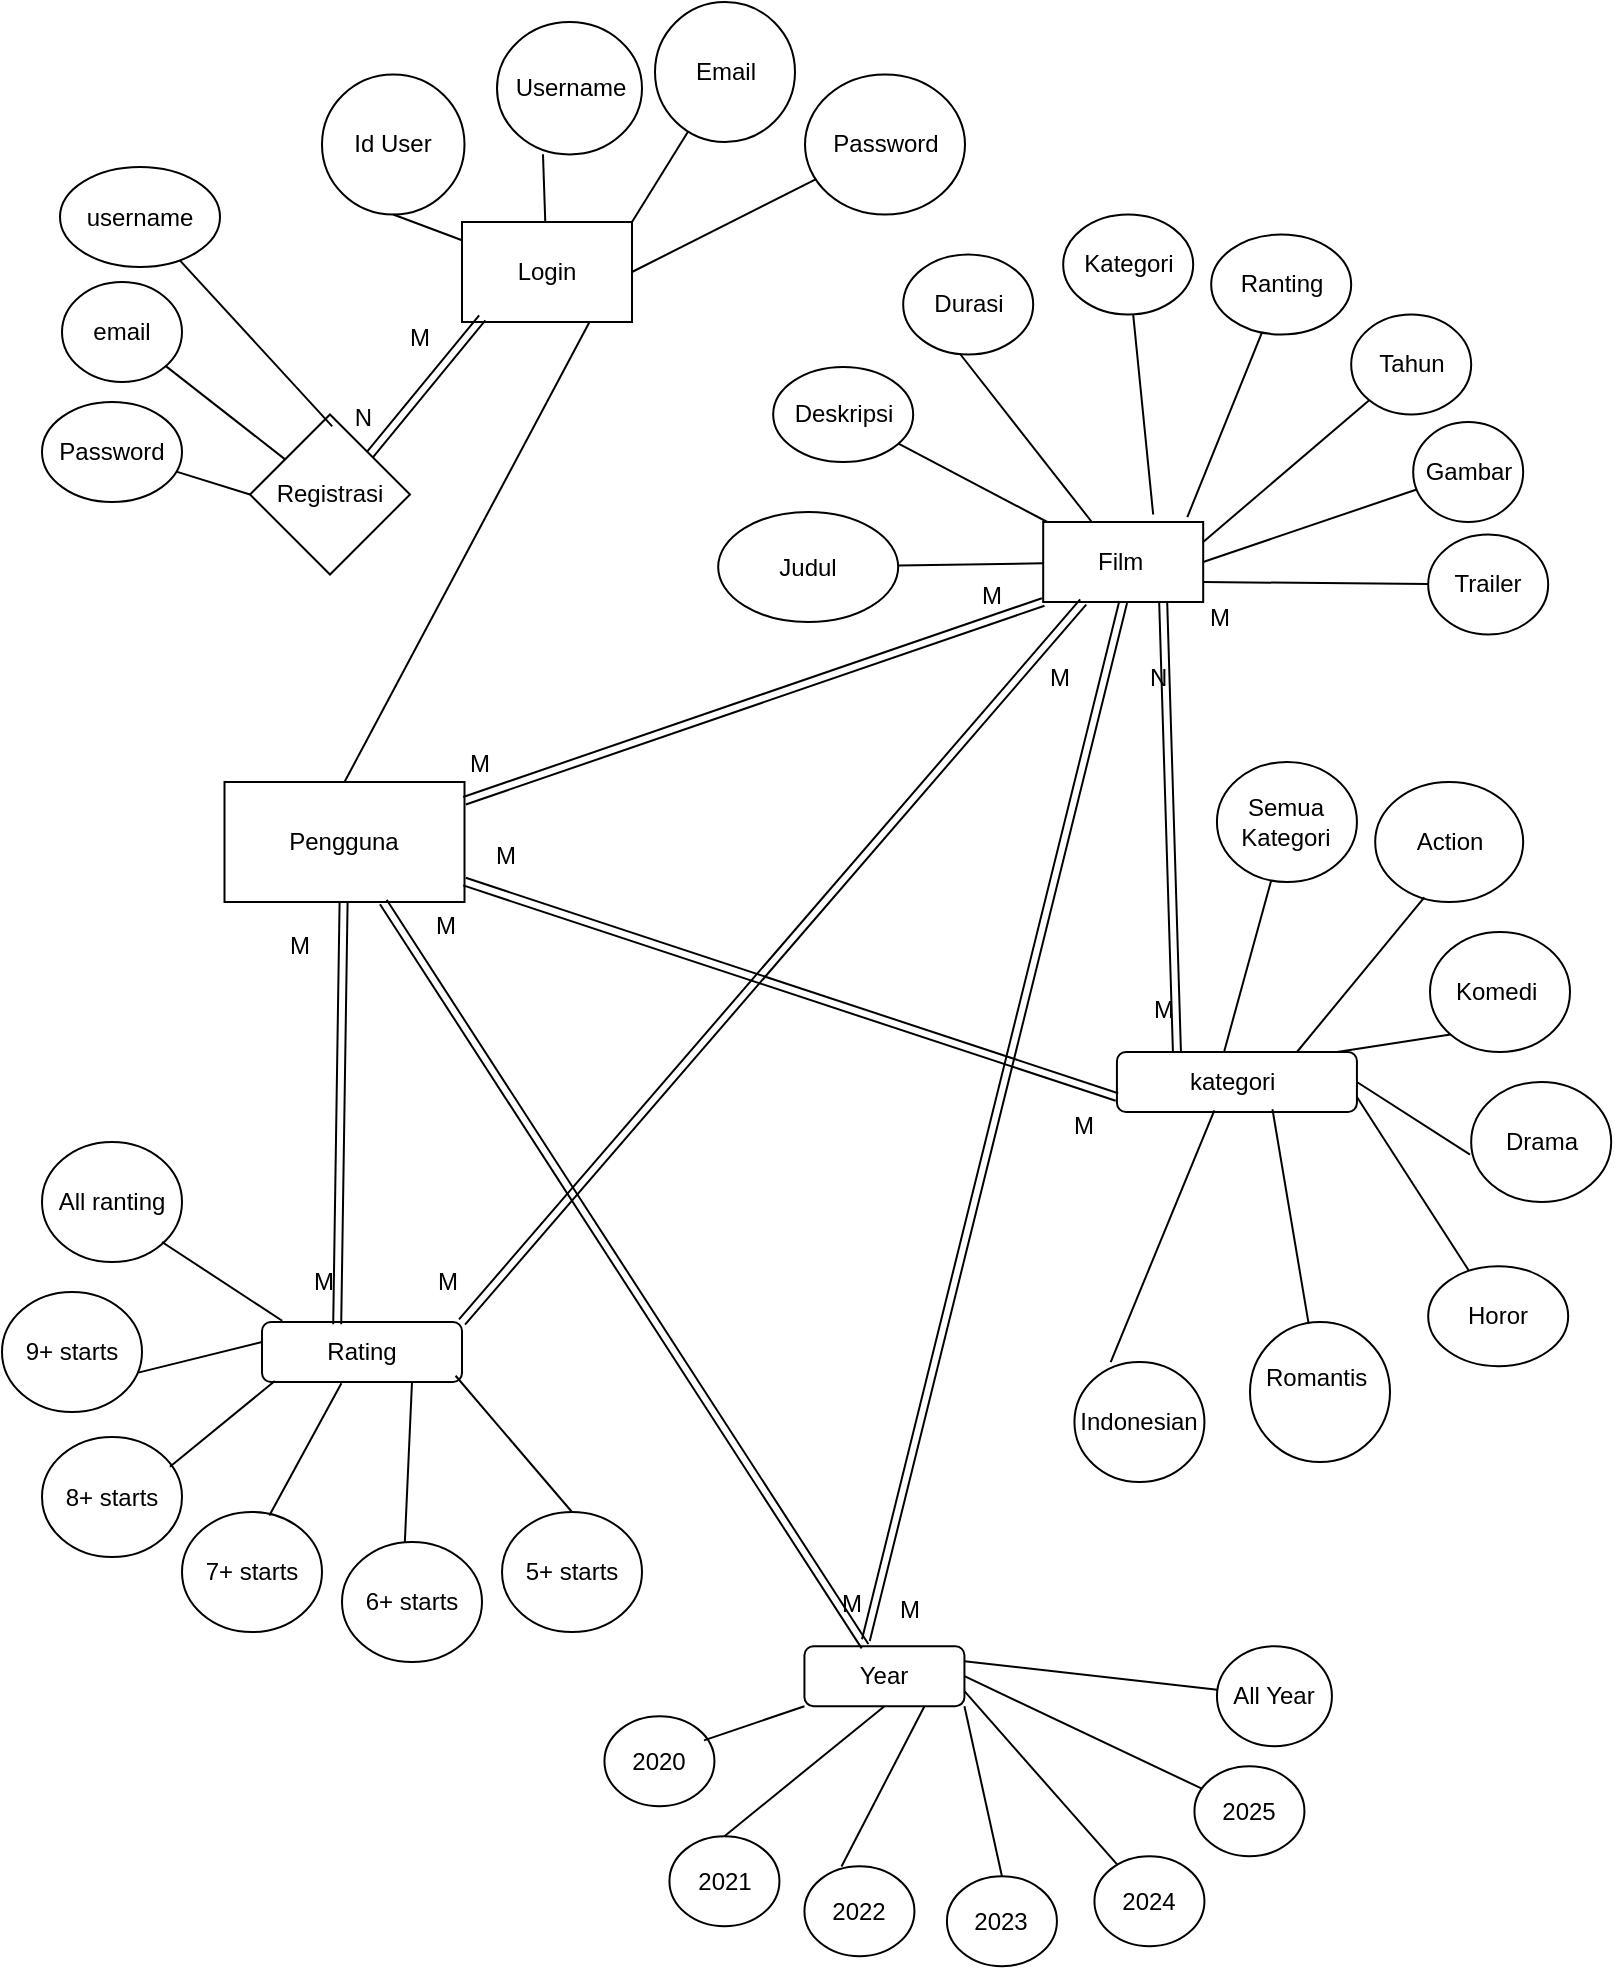 <mxfile version="26.2.12" pages="2">
  <diagram name="Halaman-1" id="kjxSqSd3gi0dSg2jz_gd">
    <mxGraphModel grid="1" page="1" gridSize="10" guides="1" tooltips="1" connect="1" arrows="1" fold="1" pageScale="1" pageWidth="827" pageHeight="1169" math="0" shadow="0">
      <root>
        <mxCell id="0" />
        <mxCell id="1" parent="0" />
        <mxCell id="pTNpzKJ127cuELYQyHox-4" value="username" style="ellipse;whiteSpace=wrap;html=1;" vertex="1" parent="1">
          <mxGeometry x="35" y="112.5" width="80" height="50" as="geometry" />
        </mxCell>
        <mxCell id="pTNpzKJ127cuELYQyHox-5" value="kategori&amp;nbsp;" style="rounded=1;whiteSpace=wrap;html=1;" vertex="1" parent="1">
          <mxGeometry x="563.47" y="555" width="120" height="30" as="geometry" />
        </mxCell>
        <mxCell id="pTNpzKJ127cuELYQyHox-6" value="Komedi&amp;nbsp;" style="ellipse;whiteSpace=wrap;html=1;" vertex="1" parent="1">
          <mxGeometry x="720" y="495" width="70" height="60" as="geometry" />
        </mxCell>
        <mxCell id="pTNpzKJ127cuELYQyHox-8" value="Action" style="ellipse;whiteSpace=wrap;html=1;" vertex="1" parent="1">
          <mxGeometry x="692.59" y="420" width="74" height="60" as="geometry" />
        </mxCell>
        <mxCell id="pTNpzKJ127cuELYQyHox-9" value="Drama" style="ellipse;whiteSpace=wrap;html=1;" vertex="1" parent="1">
          <mxGeometry x="740.59" y="570" width="70" height="60" as="geometry" />
        </mxCell>
        <mxCell id="pTNpzKJ127cuELYQyHox-10" value="Semua Kategori" style="ellipse;whiteSpace=wrap;html=1;" vertex="1" parent="1">
          <mxGeometry x="613.47" y="410" width="70" height="60" as="geometry" />
        </mxCell>
        <mxCell id="pTNpzKJ127cuELYQyHox-11" value="Horor" style="ellipse;whiteSpace=wrap;html=1;" vertex="1" parent="1">
          <mxGeometry x="719.09" y="662.1" width="70" height="50" as="geometry" />
        </mxCell>
        <mxCell id="pTNpzKJ127cuELYQyHox-12" value="Romantis&amp;nbsp;&lt;div&gt;&lt;br&gt;&lt;/div&gt;" style="ellipse;whiteSpace=wrap;html=1;" vertex="1" parent="1">
          <mxGeometry x="630" y="690" width="70" height="70" as="geometry" />
        </mxCell>
        <mxCell id="pTNpzKJ127cuELYQyHox-13" value="Indonesian" style="ellipse;whiteSpace=wrap;html=1;" vertex="1" parent="1">
          <mxGeometry x="542.22" y="710" width="65" height="60" as="geometry" />
        </mxCell>
        <mxCell id="pTNpzKJ127cuELYQyHox-20" value="" style="endArrow=none;html=1;rounded=0;exitX=0.446;exitY=0.003;exitDx=0;exitDy=0;exitPerimeter=0;" edge="1" parent="1" source="pTNpzKJ127cuELYQyHox-5" target="pTNpzKJ127cuELYQyHox-10">
          <mxGeometry width="50" height="50" relative="1" as="geometry">
            <mxPoint x="528.47" y="530" as="sourcePoint" />
            <mxPoint x="578.47" y="460" as="targetPoint" />
          </mxGeometry>
        </mxCell>
        <mxCell id="pTNpzKJ127cuELYQyHox-21" value="" style="endArrow=none;html=1;rounded=0;exitX=0.75;exitY=0;exitDx=0;exitDy=0;entryX=0.332;entryY=0.961;entryDx=0;entryDy=0;entryPerimeter=0;" edge="1" parent="1" source="pTNpzKJ127cuELYQyHox-5" target="pTNpzKJ127cuELYQyHox-8">
          <mxGeometry width="50" height="50" relative="1" as="geometry">
            <mxPoint x="598.47" y="525" as="sourcePoint" />
            <mxPoint x="648.47" y="480" as="targetPoint" />
          </mxGeometry>
        </mxCell>
        <mxCell id="pTNpzKJ127cuELYQyHox-22" value="" style="endArrow=none;html=1;rounded=0;entryX=0;entryY=1;entryDx=0;entryDy=0;exitX=0.917;exitY=0;exitDx=0;exitDy=0;exitPerimeter=0;" edge="1" parent="1" source="pTNpzKJ127cuELYQyHox-5" target="pTNpzKJ127cuELYQyHox-6">
          <mxGeometry width="50" height="50" relative="1" as="geometry">
            <mxPoint x="638.47" y="580" as="sourcePoint" />
            <mxPoint x="678.47" y="530" as="targetPoint" />
          </mxGeometry>
        </mxCell>
        <mxCell id="pTNpzKJ127cuELYQyHox-23" value="" style="endArrow=none;html=1;rounded=0;entryX=-0.008;entryY=0.605;entryDx=0;entryDy=0;entryPerimeter=0;exitX=1;exitY=0.5;exitDx=0;exitDy=0;" edge="1" parent="1" source="pTNpzKJ127cuELYQyHox-5" target="pTNpzKJ127cuELYQyHox-9">
          <mxGeometry width="50" height="50" relative="1" as="geometry">
            <mxPoint x="638.47" y="610" as="sourcePoint" />
            <mxPoint x="688.47" y="560" as="targetPoint" />
          </mxGeometry>
        </mxCell>
        <mxCell id="pTNpzKJ127cuELYQyHox-24" value="" style="endArrow=none;html=1;rounded=0;entryX=1;entryY=0.75;entryDx=0;entryDy=0;" edge="1" parent="1" source="pTNpzKJ127cuELYQyHox-11" target="pTNpzKJ127cuELYQyHox-5">
          <mxGeometry width="50" height="50" relative="1" as="geometry">
            <mxPoint x="735.62" y="684.8" as="sourcePoint" />
            <mxPoint x="700.0" y="575.2" as="targetPoint" />
          </mxGeometry>
        </mxCell>
        <mxCell id="pTNpzKJ127cuELYQyHox-25" value="" style="endArrow=none;html=1;rounded=0;entryX=0.648;entryY=0.954;entryDx=0;entryDy=0;entryPerimeter=0;" edge="1" parent="1" source="pTNpzKJ127cuELYQyHox-12" target="pTNpzKJ127cuELYQyHox-5">
          <mxGeometry width="50" height="50" relative="1" as="geometry">
            <mxPoint x="563.47" y="660" as="sourcePoint" />
            <mxPoint x="638.47" y="610" as="targetPoint" />
          </mxGeometry>
        </mxCell>
        <mxCell id="pTNpzKJ127cuELYQyHox-26" value="" style="endArrow=none;html=1;rounded=0;exitX=0.279;exitY=0.001;exitDx=0;exitDy=0;exitPerimeter=0;entryX=0.406;entryY=0.971;entryDx=0;entryDy=0;entryPerimeter=0;" edge="1" parent="1" source="pTNpzKJ127cuELYQyHox-13" target="pTNpzKJ127cuELYQyHox-5">
          <mxGeometry width="50" height="50" relative="1" as="geometry">
            <mxPoint x="553.47" y="660" as="sourcePoint" />
            <mxPoint x="628.47" y="600" as="targetPoint" />
          </mxGeometry>
        </mxCell>
        <mxCell id="pTNpzKJ127cuELYQyHox-27" value="Year" style="rounded=1;whiteSpace=wrap;html=1;" vertex="1" parent="1">
          <mxGeometry x="407.22" y="852.1" width="80" height="30" as="geometry" />
        </mxCell>
        <mxCell id="pTNpzKJ127cuELYQyHox-28" value="2025" style="ellipse;whiteSpace=wrap;html=1;" vertex="1" parent="1">
          <mxGeometry x="602.22" y="912.1" width="55" height="45" as="geometry" />
        </mxCell>
        <mxCell id="pTNpzKJ127cuELYQyHox-29" value="2024" style="ellipse;whiteSpace=wrap;html=1;" vertex="1" parent="1">
          <mxGeometry x="552.22" y="957.1" width="55" height="45" as="geometry" />
        </mxCell>
        <mxCell id="pTNpzKJ127cuELYQyHox-30" value="2023" style="ellipse;whiteSpace=wrap;html=1;" vertex="1" parent="1">
          <mxGeometry x="478.47" y="967.1" width="55" height="45" as="geometry" />
        </mxCell>
        <mxCell id="pTNpzKJ127cuELYQyHox-31" value="2022" style="ellipse;whiteSpace=wrap;html=1;" vertex="1" parent="1">
          <mxGeometry x="407.22" y="962.1" width="55" height="45" as="geometry" />
        </mxCell>
        <mxCell id="pTNpzKJ127cuELYQyHox-32" value="2021" style="ellipse;whiteSpace=wrap;html=1;" vertex="1" parent="1">
          <mxGeometry x="339.72" y="947.1" width="55" height="45" as="geometry" />
        </mxCell>
        <mxCell id="pTNpzKJ127cuELYQyHox-33" value="2020" style="ellipse;whiteSpace=wrap;html=1;" vertex="1" parent="1">
          <mxGeometry x="307.22" y="887.1" width="55" height="45" as="geometry" />
        </mxCell>
        <mxCell id="pTNpzKJ127cuELYQyHox-34" value="" style="endArrow=none;html=1;rounded=0;exitX=1;exitY=0.5;exitDx=0;exitDy=0;" edge="1" parent="1" source="pTNpzKJ127cuELYQyHox-27" target="pTNpzKJ127cuELYQyHox-28">
          <mxGeometry width="50" height="50" relative="1" as="geometry">
            <mxPoint x="497.22" y="877.1" as="sourcePoint" />
            <mxPoint x="474.72" y="807.1" as="targetPoint" />
          </mxGeometry>
        </mxCell>
        <mxCell id="pTNpzKJ127cuELYQyHox-35" value="" style="endArrow=none;html=1;rounded=0;exitX=1;exitY=0.75;exitDx=0;exitDy=0;" edge="1" parent="1" source="pTNpzKJ127cuELYQyHox-27" target="pTNpzKJ127cuELYQyHox-29">
          <mxGeometry width="50" height="50" relative="1" as="geometry">
            <mxPoint x="484.57" y="868.54" as="sourcePoint" />
            <mxPoint x="569.718" y="977.104" as="targetPoint" />
          </mxGeometry>
        </mxCell>
        <mxCell id="pTNpzKJ127cuELYQyHox-36" value="" style="endArrow=none;html=1;rounded=0;exitX=0.5;exitY=0;exitDx=0;exitDy=0;entryX=1;entryY=1;entryDx=0;entryDy=0;" edge="1" parent="1" source="pTNpzKJ127cuELYQyHox-30" target="pTNpzKJ127cuELYQyHox-27">
          <mxGeometry width="50" height="50" relative="1" as="geometry">
            <mxPoint x="497.22" y="982.1" as="sourcePoint" />
            <mxPoint x="478.47" y="882.1" as="targetPoint" />
          </mxGeometry>
        </mxCell>
        <mxCell id="pTNpzKJ127cuELYQyHox-39" value="" style="endArrow=none;html=1;rounded=0;entryX=0.75;entryY=1;entryDx=0;entryDy=0;exitX=0.337;exitY=0.004;exitDx=0;exitDy=0;exitPerimeter=0;" edge="1" parent="1" source="pTNpzKJ127cuELYQyHox-31" target="pTNpzKJ127cuELYQyHox-27">
          <mxGeometry width="50" height="50" relative="1" as="geometry">
            <mxPoint x="429.72" y="947.1" as="sourcePoint" />
            <mxPoint x="479.72" y="897.1" as="targetPoint" />
          </mxGeometry>
        </mxCell>
        <mxCell id="pTNpzKJ127cuELYQyHox-40" value="" style="endArrow=none;html=1;rounded=0;entryX=0.5;entryY=1;entryDx=0;entryDy=0;exitX=0.5;exitY=0;exitDx=0;exitDy=0;" edge="1" parent="1" source="pTNpzKJ127cuELYQyHox-32" target="pTNpzKJ127cuELYQyHox-27">
          <mxGeometry width="50" height="50" relative="1" as="geometry">
            <mxPoint x="389.72" y="947.1" as="sourcePoint" />
            <mxPoint x="439.72" y="897.1" as="targetPoint" />
          </mxGeometry>
        </mxCell>
        <mxCell id="pTNpzKJ127cuELYQyHox-41" value="" style="endArrow=none;html=1;rounded=0;exitX=0.905;exitY=0.269;exitDx=0;exitDy=0;exitPerimeter=0;entryX=0;entryY=1;entryDx=0;entryDy=0;" edge="1" parent="1" source="pTNpzKJ127cuELYQyHox-33" target="pTNpzKJ127cuELYQyHox-27">
          <mxGeometry width="50" height="50" relative="1" as="geometry">
            <mxPoint x="364.72" y="947.1" as="sourcePoint" />
            <mxPoint x="414.72" y="897.1" as="targetPoint" />
          </mxGeometry>
        </mxCell>
        <mxCell id="pTNpzKJ127cuELYQyHox-42" value="All Year" style="ellipse;whiteSpace=wrap;html=1;" vertex="1" parent="1">
          <mxGeometry x="613.47" y="852.1" width="57.5" height="50" as="geometry" />
        </mxCell>
        <mxCell id="pTNpzKJ127cuELYQyHox-43" value="" style="endArrow=none;html=1;rounded=0;exitX=1;exitY=0.25;exitDx=0;exitDy=0;" edge="1" parent="1" source="pTNpzKJ127cuELYQyHox-27" target="pTNpzKJ127cuELYQyHox-42">
          <mxGeometry width="50" height="50" relative="1" as="geometry">
            <mxPoint x="517.22" y="867.1" as="sourcePoint" />
            <mxPoint x="662.225" y="891.97" as="targetPoint" />
          </mxGeometry>
        </mxCell>
        <mxCell id="pTNpzKJ127cuELYQyHox-44" value="Rating" style="rounded=1;whiteSpace=wrap;html=1;" vertex="1" parent="1">
          <mxGeometry x="136" y="690" width="100" height="30" as="geometry" />
        </mxCell>
        <mxCell id="pTNpzKJ127cuELYQyHox-46" value="All ranting" style="ellipse;whiteSpace=wrap;html=1;" vertex="1" parent="1">
          <mxGeometry x="26" y="600" width="70" height="60" as="geometry" />
        </mxCell>
        <mxCell id="pTNpzKJ127cuELYQyHox-47" value="9+ starts" style="ellipse;whiteSpace=wrap;html=1;" vertex="1" parent="1">
          <mxGeometry x="6" y="675" width="70" height="60" as="geometry" />
        </mxCell>
        <mxCell id="pTNpzKJ127cuELYQyHox-48" value="8+ starts" style="ellipse;whiteSpace=wrap;html=1;" vertex="1" parent="1">
          <mxGeometry x="26" y="747.5" width="70" height="60" as="geometry" />
        </mxCell>
        <mxCell id="pTNpzKJ127cuELYQyHox-49" value="7+ starts" style="ellipse;whiteSpace=wrap;html=1;" vertex="1" parent="1">
          <mxGeometry x="96" y="785" width="70" height="60" as="geometry" />
        </mxCell>
        <mxCell id="pTNpzKJ127cuELYQyHox-50" value="6+ starts" style="ellipse;whiteSpace=wrap;html=1;" vertex="1" parent="1">
          <mxGeometry x="176" y="800" width="70" height="60" as="geometry" />
        </mxCell>
        <mxCell id="pTNpzKJ127cuELYQyHox-51" value="5+ starts" style="ellipse;whiteSpace=wrap;html=1;" vertex="1" parent="1">
          <mxGeometry x="256" y="785" width="70" height="60" as="geometry" />
        </mxCell>
        <mxCell id="pTNpzKJ127cuELYQyHox-53" value="" style="endArrow=none;html=1;rounded=0;exitX=0.101;exitY=-0.021;exitDx=0;exitDy=0;exitPerimeter=0;" edge="1" parent="1" source="pTNpzKJ127cuELYQyHox-44">
          <mxGeometry width="50" height="50" relative="1" as="geometry">
            <mxPoint x="136.0" y="690.0" as="sourcePoint" />
            <mxPoint x="86" y="650" as="targetPoint" />
          </mxGeometry>
        </mxCell>
        <mxCell id="pTNpzKJ127cuELYQyHox-54" value="" style="endArrow=none;html=1;rounded=0;exitX=0.973;exitY=0.672;exitDx=0;exitDy=0;exitPerimeter=0;entryX=0;entryY=0.333;entryDx=0;entryDy=0;entryPerimeter=0;" edge="1" parent="1" source="pTNpzKJ127cuELYQyHox-47" target="pTNpzKJ127cuELYQyHox-44">
          <mxGeometry width="50" height="50" relative="1" as="geometry">
            <mxPoint x="86" y="747.5" as="sourcePoint" />
            <mxPoint x="136" y="698" as="targetPoint" />
          </mxGeometry>
        </mxCell>
        <mxCell id="pTNpzKJ127cuELYQyHox-55" value="" style="endArrow=none;html=1;rounded=0;exitX=0.914;exitY=0.248;exitDx=0;exitDy=0;exitPerimeter=0;entryX=0.064;entryY=0.984;entryDx=0;entryDy=0;entryPerimeter=0;" edge="1" parent="1" source="pTNpzKJ127cuELYQyHox-48" target="pTNpzKJ127cuELYQyHox-44">
          <mxGeometry width="50" height="50" relative="1" as="geometry">
            <mxPoint x="86" y="770" as="sourcePoint" />
            <mxPoint x="136" y="720" as="targetPoint" />
          </mxGeometry>
        </mxCell>
        <mxCell id="pTNpzKJ127cuELYQyHox-56" value="" style="endArrow=none;html=1;rounded=0;exitX=0.624;exitY=0.029;exitDx=0;exitDy=0;exitPerimeter=0;entryX=0.397;entryY=1.02;entryDx=0;entryDy=0;entryPerimeter=0;" edge="1" parent="1" source="pTNpzKJ127cuELYQyHox-49" target="pTNpzKJ127cuELYQyHox-44">
          <mxGeometry width="50" height="50" relative="1" as="geometry">
            <mxPoint x="136" y="785" as="sourcePoint" />
            <mxPoint x="186" y="735" as="targetPoint" />
          </mxGeometry>
        </mxCell>
        <mxCell id="pTNpzKJ127cuELYQyHox-57" value="" style="endArrow=none;html=1;rounded=0;exitX=0.449;exitY=-0.001;exitDx=0;exitDy=0;exitPerimeter=0;entryX=0.75;entryY=1;entryDx=0;entryDy=0;" edge="1" parent="1" source="pTNpzKJ127cuELYQyHox-50" target="pTNpzKJ127cuELYQyHox-44">
          <mxGeometry width="50" height="50" relative="1" as="geometry">
            <mxPoint x="206" y="800" as="sourcePoint" />
            <mxPoint x="256" y="750" as="targetPoint" />
          </mxGeometry>
        </mxCell>
        <mxCell id="pTNpzKJ127cuELYQyHox-58" value="" style="endArrow=none;html=1;rounded=0;exitX=0.5;exitY=0;exitDx=0;exitDy=0;entryX=0.968;entryY=0.896;entryDx=0;entryDy=0;entryPerimeter=0;" edge="1" parent="1" source="pTNpzKJ127cuELYQyHox-51" target="pTNpzKJ127cuELYQyHox-44">
          <mxGeometry width="50" height="50" relative="1" as="geometry">
            <mxPoint x="286" y="785" as="sourcePoint" />
            <mxPoint x="336" y="735" as="targetPoint" />
          </mxGeometry>
        </mxCell>
        <mxCell id="pTNpzKJ127cuELYQyHox-59" value="email" style="ellipse;whiteSpace=wrap;html=1;" vertex="1" parent="1">
          <mxGeometry x="36" y="170" width="60" height="50" as="geometry" />
        </mxCell>
        <mxCell id="pTNpzKJ127cuELYQyHox-60" value="Password" style="ellipse;whiteSpace=wrap;html=1;" vertex="1" parent="1">
          <mxGeometry x="26" y="230" width="70" height="50" as="geometry" />
        </mxCell>
        <mxCell id="pTNpzKJ127cuELYQyHox-62" value="" style="endArrow=none;html=1;rounded=0;" edge="1" parent="1" source="pTNpzKJ127cuELYQyHox-70" target="pTNpzKJ127cuELYQyHox-59">
          <mxGeometry width="50" height="50" relative="1" as="geometry">
            <mxPoint x="187.46" y="281.25" as="sourcePoint" />
            <mxPoint x="187.5" y="261.25" as="targetPoint" />
            <Array as="points" />
          </mxGeometry>
        </mxCell>
        <mxCell id="pTNpzKJ127cuELYQyHox-63" value="" style="endArrow=none;html=1;rounded=0;exitX=0;exitY=0.5;exitDx=0;exitDy=0;" edge="1" parent="1" source="pTNpzKJ127cuELYQyHox-70" target="pTNpzKJ127cuELYQyHox-60">
          <mxGeometry width="50" height="50" relative="1" as="geometry">
            <mxPoint x="136.1" y="282.53" as="sourcePoint" />
            <mxPoint x="257.5" y="271.25" as="targetPoint" />
          </mxGeometry>
        </mxCell>
        <mxCell id="pTNpzKJ127cuELYQyHox-70" value="Registrasi" style="rhombus;whiteSpace=wrap;html=1;" vertex="1" parent="1">
          <mxGeometry x="130" y="236.25" width="80" height="80" as="geometry" />
        </mxCell>
        <mxCell id="pTNpzKJ127cuELYQyHox-71" value="Film&amp;nbsp;" style="rounded=0;whiteSpace=wrap;html=1;" vertex="1" parent="1">
          <mxGeometry x="526.59" y="290" width="80" height="40" as="geometry" />
        </mxCell>
        <mxCell id="pTNpzKJ127cuELYQyHox-72" value="Judul" style="ellipse;whiteSpace=wrap;html=1;" vertex="1" parent="1">
          <mxGeometry x="364.09" y="285" width="90" height="55" as="geometry" />
        </mxCell>
        <mxCell id="pTNpzKJ127cuELYQyHox-73" value="Deskripsi" style="ellipse;whiteSpace=wrap;html=1;" vertex="1" parent="1">
          <mxGeometry x="391.59" y="212.5" width="70" height="47.5" as="geometry" />
        </mxCell>
        <mxCell id="pTNpzKJ127cuELYQyHox-75" value="Durasi" style="ellipse;whiteSpace=wrap;html=1;" vertex="1" parent="1">
          <mxGeometry x="456.59" y="156.25" width="65" height="50" as="geometry" />
        </mxCell>
        <mxCell id="pTNpzKJ127cuELYQyHox-76" value="Kategori" style="ellipse;whiteSpace=wrap;html=1;" vertex="1" parent="1">
          <mxGeometry x="536.59" y="136.25" width="65" height="50" as="geometry" />
        </mxCell>
        <mxCell id="pTNpzKJ127cuELYQyHox-78" value="Tahun" style="ellipse;whiteSpace=wrap;html=1;" vertex="1" parent="1">
          <mxGeometry x="680.59" y="186.25" width="60" height="50" as="geometry" />
        </mxCell>
        <mxCell id="pTNpzKJ127cuELYQyHox-79" value="Ranting" style="ellipse;whiteSpace=wrap;html=1;" vertex="1" parent="1">
          <mxGeometry x="610.59" y="146.25" width="70" height="50" as="geometry" />
        </mxCell>
        <mxCell id="pTNpzKJ127cuELYQyHox-80" value="Gam&lt;span style=&quot;background-color: transparent; color: light-dark(rgb(0, 0, 0), rgb(255, 255, 255));&quot;&gt;bar&lt;/span&gt;" style="ellipse;whiteSpace=wrap;html=1;" vertex="1" parent="1">
          <mxGeometry x="711.59" y="240" width="55" height="50" as="geometry" />
        </mxCell>
        <mxCell id="pTNpzKJ127cuELYQyHox-81" value="Trailer" style="ellipse;whiteSpace=wrap;html=1;" vertex="1" parent="1">
          <mxGeometry x="719.09" y="296.25" width="60" height="50" as="geometry" />
        </mxCell>
        <mxCell id="pTNpzKJ127cuELYQyHox-82" value="" style="endArrow=none;html=1;rounded=0;" edge="1" parent="1" source="pTNpzKJ127cuELYQyHox-71" target="pTNpzKJ127cuELYQyHox-72">
          <mxGeometry width="50" height="50" relative="1" as="geometry">
            <mxPoint x="606.59" y="330" as="sourcePoint" />
            <mxPoint x="656.59" y="280" as="targetPoint" />
          </mxGeometry>
        </mxCell>
        <mxCell id="pTNpzKJ127cuELYQyHox-83" value="" style="endArrow=none;html=1;rounded=0;" edge="1" parent="1" source="pTNpzKJ127cuELYQyHox-71" target="pTNpzKJ127cuELYQyHox-73">
          <mxGeometry width="50" height="50" relative="1" as="geometry">
            <mxPoint x="606.59" y="330" as="sourcePoint" />
            <mxPoint x="656.59" y="280" as="targetPoint" />
          </mxGeometry>
        </mxCell>
        <mxCell id="pTNpzKJ127cuELYQyHox-84" value="" style="endArrow=none;html=1;rounded=0;entryX=0.435;entryY=0.99;entryDx=0;entryDy=0;entryPerimeter=0;" edge="1" parent="1" source="pTNpzKJ127cuELYQyHox-71" target="pTNpzKJ127cuELYQyHox-75">
          <mxGeometry width="50" height="50" relative="1" as="geometry">
            <mxPoint x="606.59" y="330" as="sourcePoint" />
            <mxPoint x="656.59" y="280" as="targetPoint" />
          </mxGeometry>
        </mxCell>
        <mxCell id="pTNpzKJ127cuELYQyHox-85" value="" style="endArrow=none;html=1;rounded=0;" edge="1" parent="1" target="pTNpzKJ127cuELYQyHox-76">
          <mxGeometry width="50" height="50" relative="1" as="geometry">
            <mxPoint x="581.59" y="286.25" as="sourcePoint" />
            <mxPoint x="511.59" y="186.28" as="targetPoint" />
          </mxGeometry>
        </mxCell>
        <mxCell id="pTNpzKJ127cuELYQyHox-86" value="" style="endArrow=none;html=1;rounded=0;exitX=0.901;exitY=-0.062;exitDx=0;exitDy=0;exitPerimeter=0;" edge="1" parent="1" source="pTNpzKJ127cuELYQyHox-71" target="pTNpzKJ127cuELYQyHox-79">
          <mxGeometry width="50" height="50" relative="1" as="geometry">
            <mxPoint x="606.59" y="330" as="sourcePoint" />
            <mxPoint x="656.59" y="280" as="targetPoint" />
          </mxGeometry>
        </mxCell>
        <mxCell id="pTNpzKJ127cuELYQyHox-87" value="" style="endArrow=none;html=1;rounded=0;exitX=1;exitY=0.25;exitDx=0;exitDy=0;" edge="1" parent="1" source="pTNpzKJ127cuELYQyHox-71" target="pTNpzKJ127cuELYQyHox-78">
          <mxGeometry width="50" height="50" relative="1" as="geometry">
            <mxPoint x="606.59" y="330" as="sourcePoint" />
            <mxPoint x="656.59" y="280" as="targetPoint" />
          </mxGeometry>
        </mxCell>
        <mxCell id="pTNpzKJ127cuELYQyHox-88" value="" style="endArrow=none;html=1;rounded=0;exitX=1;exitY=0.5;exitDx=0;exitDy=0;" edge="1" parent="1" source="pTNpzKJ127cuELYQyHox-71" target="pTNpzKJ127cuELYQyHox-80">
          <mxGeometry width="50" height="50" relative="1" as="geometry">
            <mxPoint x="606.59" y="330" as="sourcePoint" />
            <mxPoint x="656.59" y="280" as="targetPoint" />
          </mxGeometry>
        </mxCell>
        <mxCell id="pTNpzKJ127cuELYQyHox-89" value="" style="endArrow=none;html=1;rounded=0;entryX=1;entryY=0.75;entryDx=0;entryDy=0;" edge="1" parent="1" source="pTNpzKJ127cuELYQyHox-81" target="pTNpzKJ127cuELYQyHox-71">
          <mxGeometry width="50" height="50" relative="1" as="geometry">
            <mxPoint x="606.59" y="450" as="sourcePoint" />
            <mxPoint x="656.59" y="400" as="targetPoint" />
          </mxGeometry>
        </mxCell>
        <mxCell id="pTNpzKJ127cuELYQyHox-90" value="Login" style="rounded=0;whiteSpace=wrap;html=1;" vertex="1" parent="1">
          <mxGeometry x="236" y="140" width="85" height="50" as="geometry" />
        </mxCell>
        <mxCell id="pTNpzKJ127cuELYQyHox-91" value="Id User" style="ellipse;whiteSpace=wrap;html=1;" vertex="1" parent="1">
          <mxGeometry x="166" y="66.25" width="71.25" height="70" as="geometry" />
        </mxCell>
        <mxCell id="pTNpzKJ127cuELYQyHox-92" value="Username" style="ellipse;whiteSpace=wrap;html=1;" vertex="1" parent="1">
          <mxGeometry x="253.5" y="40" width="72.5" height="66.25" as="geometry" />
        </mxCell>
        <mxCell id="pTNpzKJ127cuELYQyHox-93" value="Email" style="ellipse;whiteSpace=wrap;html=1;" vertex="1" parent="1">
          <mxGeometry x="332.5" y="30" width="70" height="70" as="geometry" />
        </mxCell>
        <mxCell id="pTNpzKJ127cuELYQyHox-94" value="Password" style="ellipse;whiteSpace=wrap;html=1;" vertex="1" parent="1">
          <mxGeometry x="407.5" y="66.25" width="80" height="70" as="geometry" />
        </mxCell>
        <mxCell id="pTNpzKJ127cuELYQyHox-95" value="" style="endArrow=none;html=1;rounded=0;exitX=0.5;exitY=1;exitDx=0;exitDy=0;" edge="1" parent="1" source="pTNpzKJ127cuELYQyHox-91" target="pTNpzKJ127cuELYQyHox-90">
          <mxGeometry width="50" height="50" relative="1" as="geometry">
            <mxPoint x="281.5" y="336.25" as="sourcePoint" />
            <mxPoint x="331.5" y="286.25" as="targetPoint" />
          </mxGeometry>
        </mxCell>
        <mxCell id="pTNpzKJ127cuELYQyHox-96" value="" style="endArrow=none;html=1;rounded=0;entryX=0.317;entryY=0.998;entryDx=0;entryDy=0;entryPerimeter=0;" edge="1" parent="1" source="pTNpzKJ127cuELYQyHox-90" target="pTNpzKJ127cuELYQyHox-92">
          <mxGeometry width="50" height="50" relative="1" as="geometry">
            <mxPoint x="281.5" y="106.25" as="sourcePoint" />
            <mxPoint x="331.5" y="56.25" as="targetPoint" />
          </mxGeometry>
        </mxCell>
        <mxCell id="pTNpzKJ127cuELYQyHox-97" value="" style="endArrow=none;html=1;rounded=0;exitX=1;exitY=0;exitDx=0;exitDy=0;" edge="1" parent="1" source="pTNpzKJ127cuELYQyHox-90" target="pTNpzKJ127cuELYQyHox-93">
          <mxGeometry width="50" height="50" relative="1" as="geometry">
            <mxPoint x="351.5" y="196.25" as="sourcePoint" />
            <mxPoint x="401.5" y="146.25" as="targetPoint" />
          </mxGeometry>
        </mxCell>
        <mxCell id="pTNpzKJ127cuELYQyHox-98" value="" style="endArrow=none;html=1;rounded=0;exitX=1;exitY=0.5;exitDx=0;exitDy=0;" edge="1" parent="1" source="pTNpzKJ127cuELYQyHox-90" target="pTNpzKJ127cuELYQyHox-94">
          <mxGeometry width="50" height="50" relative="1" as="geometry">
            <mxPoint x="351.5" y="266.25" as="sourcePoint" />
            <mxPoint x="401.5" y="216.25" as="targetPoint" />
          </mxGeometry>
        </mxCell>
        <mxCell id="pTNpzKJ127cuELYQyHox-156" value="Pengguna" style="rounded=0;whiteSpace=wrap;html=1;" vertex="1" parent="1">
          <mxGeometry x="117.25" y="420" width="120" height="60" as="geometry" />
        </mxCell>
        <mxCell id="pTNpzKJ127cuELYQyHox-174" value="" style="endArrow=none;html=1;rounded=0;entryX=0.514;entryY=0.074;entryDx=0;entryDy=0;entryPerimeter=0;" edge="1" parent="1" source="pTNpzKJ127cuELYQyHox-4" target="pTNpzKJ127cuELYQyHox-70">
          <mxGeometry width="50" height="50" relative="1" as="geometry">
            <mxPoint x="367.5" y="176.25" as="sourcePoint" />
            <mxPoint x="417.5" y="126.25" as="targetPoint" />
          </mxGeometry>
        </mxCell>
        <mxCell id="uW16IOodmmLYXri381I0-10" value="" style="shape=link;html=1;rounded=0;entryX=1;entryY=0;entryDx=0;entryDy=0;exitX=0.119;exitY=0.959;exitDx=0;exitDy=0;exitPerimeter=0;" edge="1" parent="1" source="pTNpzKJ127cuELYQyHox-90" target="pTNpzKJ127cuELYQyHox-70">
          <mxGeometry relative="1" as="geometry">
            <mxPoint x="320" y="540" as="sourcePoint" />
            <mxPoint x="480" y="540" as="targetPoint" />
          </mxGeometry>
        </mxCell>
        <mxCell id="uW16IOodmmLYXri381I0-11" value="M" style="resizable=0;html=1;whiteSpace=wrap;align=left;verticalAlign=bottom;" connectable="0" vertex="1" parent="uW16IOodmmLYXri381I0-10">
          <mxGeometry x="-1" relative="1" as="geometry">
            <mxPoint x="-38" y="19" as="offset" />
          </mxGeometry>
        </mxCell>
        <mxCell id="uW16IOodmmLYXri381I0-12" value="N" style="resizable=0;html=1;whiteSpace=wrap;align=right;verticalAlign=bottom;" connectable="0" vertex="1" parent="uW16IOodmmLYXri381I0-10">
          <mxGeometry x="1" relative="1" as="geometry">
            <mxPoint x="3" y="-10" as="offset" />
          </mxGeometry>
        </mxCell>
        <mxCell id="uW16IOodmmLYXri381I0-16" value="" style="shape=link;html=1;rounded=0;exitX=0.75;exitY=1;exitDx=0;exitDy=0;entryX=0.25;entryY=0;entryDx=0;entryDy=0;" edge="1" parent="1" source="pTNpzKJ127cuELYQyHox-71" target="pTNpzKJ127cuELYQyHox-5">
          <mxGeometry relative="1" as="geometry">
            <mxPoint x="650" y="720" as="sourcePoint" />
            <mxPoint x="810" y="720" as="targetPoint" />
          </mxGeometry>
        </mxCell>
        <mxCell id="uW16IOodmmLYXri381I0-17" value="M" style="resizable=0;html=1;whiteSpace=wrap;align=left;verticalAlign=bottom;" connectable="0" vertex="1" parent="uW16IOodmmLYXri381I0-16">
          <mxGeometry x="-1" relative="1" as="geometry">
            <mxPoint x="21" y="16" as="offset" />
          </mxGeometry>
        </mxCell>
        <mxCell id="uW16IOodmmLYXri381I0-18" value="M" style="resizable=0;html=1;whiteSpace=wrap;align=right;verticalAlign=bottom;" connectable="0" vertex="1" parent="uW16IOodmmLYXri381I0-16">
          <mxGeometry x="1" relative="1" as="geometry">
            <mxPoint y="-12" as="offset" />
          </mxGeometry>
        </mxCell>
        <mxCell id="uW16IOodmmLYXri381I0-19" value="" style="shape=link;html=1;rounded=0;exitX=0.5;exitY=1;exitDx=0;exitDy=0;entryX=0.384;entryY=-0.101;entryDx=0;entryDy=0;entryPerimeter=0;" edge="1" parent="1" source="pTNpzKJ127cuELYQyHox-71" target="pTNpzKJ127cuELYQyHox-27">
          <mxGeometry relative="1" as="geometry">
            <mxPoint x="642" y="715" as="sourcePoint" />
            <mxPoint x="873" y="913" as="targetPoint" />
          </mxGeometry>
        </mxCell>
        <mxCell id="uW16IOodmmLYXri381I0-20" value="N" style="resizable=0;html=1;whiteSpace=wrap;align=left;verticalAlign=bottom;" connectable="0" vertex="1" parent="uW16IOodmmLYXri381I0-19">
          <mxGeometry x="-1" relative="1" as="geometry">
            <mxPoint x="11" y="46" as="offset" />
          </mxGeometry>
        </mxCell>
        <mxCell id="uW16IOodmmLYXri381I0-21" value="M" style="resizable=0;html=1;whiteSpace=wrap;align=right;verticalAlign=bottom;" connectable="0" vertex="1" parent="uW16IOodmmLYXri381I0-19">
          <mxGeometry x="1" relative="1" as="geometry">
            <mxPoint x="29" y="-7" as="offset" />
          </mxGeometry>
        </mxCell>
        <mxCell id="uW16IOodmmLYXri381I0-22" value="" style="shape=link;html=1;rounded=0;exitX=0.25;exitY=1;exitDx=0;exitDy=0;entryX=1;entryY=0;entryDx=0;entryDy=0;" edge="1" parent="1" source="pTNpzKJ127cuELYQyHox-71" target="pTNpzKJ127cuELYQyHox-44">
          <mxGeometry relative="1" as="geometry">
            <mxPoint x="580" y="571" as="sourcePoint" />
            <mxPoint x="811" y="769" as="targetPoint" />
            <Array as="points" />
          </mxGeometry>
        </mxCell>
        <mxCell id="uW16IOodmmLYXri381I0-23" value="M" style="resizable=0;html=1;whiteSpace=wrap;align=left;verticalAlign=bottom;" connectable="0" vertex="1" parent="uW16IOodmmLYXri381I0-22">
          <mxGeometry x="-1" relative="1" as="geometry">
            <mxPoint x="-19" y="46" as="offset" />
          </mxGeometry>
        </mxCell>
        <mxCell id="uW16IOodmmLYXri381I0-24" value="M" style="resizable=0;html=1;whiteSpace=wrap;align=right;verticalAlign=bottom;" connectable="0" vertex="1" parent="uW16IOodmmLYXri381I0-22">
          <mxGeometry x="1" relative="1" as="geometry">
            <mxPoint y="-12" as="offset" />
          </mxGeometry>
        </mxCell>
        <mxCell id="uW16IOodmmLYXri381I0-25" value="" style="shape=link;html=1;rounded=0;entryX=0.376;entryY=0.038;entryDx=0;entryDy=0;entryPerimeter=0;" edge="1" parent="1" source="pTNpzKJ127cuELYQyHox-156" target="pTNpzKJ127cuELYQyHox-44">
          <mxGeometry relative="1" as="geometry">
            <mxPoint x="708.5" y="510" as="sourcePoint" />
            <mxPoint x="436.5" y="936" as="targetPoint" />
          </mxGeometry>
        </mxCell>
        <mxCell id="uW16IOodmmLYXri381I0-26" value="M" style="resizable=0;html=1;whiteSpace=wrap;align=left;verticalAlign=bottom;" connectable="0" vertex="1" parent="uW16IOodmmLYXri381I0-25">
          <mxGeometry x="-1" relative="1" as="geometry">
            <mxPoint x="-29" y="30" as="offset" />
          </mxGeometry>
        </mxCell>
        <mxCell id="uW16IOodmmLYXri381I0-27" value="M" style="resizable=0;html=1;whiteSpace=wrap;align=right;verticalAlign=bottom;" connectable="0" vertex="1" parent="uW16IOodmmLYXri381I0-25">
          <mxGeometry x="1" relative="1" as="geometry">
            <mxPoint y="-12" as="offset" />
          </mxGeometry>
        </mxCell>
        <mxCell id="uW16IOodmmLYXri381I0-28" value="" style="shape=link;html=1;rounded=0;" edge="1" parent="1" source="pTNpzKJ127cuELYQyHox-156" target="pTNpzKJ127cuELYQyHox-27">
          <mxGeometry relative="1" as="geometry">
            <mxPoint x="509" y="710" as="sourcePoint" />
            <mxPoint x="454" y="931" as="targetPoint" />
          </mxGeometry>
        </mxCell>
        <mxCell id="uW16IOodmmLYXri381I0-29" value="M" style="resizable=0;html=1;whiteSpace=wrap;align=left;verticalAlign=bottom;" connectable="0" vertex="1" parent="uW16IOodmmLYXri381I0-28">
          <mxGeometry x="-1" relative="1" as="geometry">
            <mxPoint x="24" y="20" as="offset" />
          </mxGeometry>
        </mxCell>
        <mxCell id="uW16IOodmmLYXri381I0-30" value="M" style="resizable=0;html=1;whiteSpace=wrap;align=right;verticalAlign=bottom;" connectable="0" vertex="1" parent="uW16IOodmmLYXri381I0-28">
          <mxGeometry x="1" relative="1" as="geometry">
            <mxPoint y="-12" as="offset" />
          </mxGeometry>
        </mxCell>
        <mxCell id="uW16IOodmmLYXri381I0-31" value="" style="shape=link;html=1;rounded=0;entryX=0;entryY=0.75;entryDx=0;entryDy=0;" edge="1" parent="1" source="pTNpzKJ127cuELYQyHox-156" target="pTNpzKJ127cuELYQyHox-5">
          <mxGeometry relative="1" as="geometry">
            <mxPoint x="583.5" y="650" as="sourcePoint" />
            <mxPoint x="887.5" y="880" as="targetPoint" />
          </mxGeometry>
        </mxCell>
        <mxCell id="uW16IOodmmLYXri381I0-32" value="M" style="resizable=0;html=1;whiteSpace=wrap;align=left;verticalAlign=bottom;" connectable="0" vertex="1" parent="uW16IOodmmLYXri381I0-31">
          <mxGeometry x="-1" relative="1" as="geometry">
            <mxPoint x="14" y="-4" as="offset" />
          </mxGeometry>
        </mxCell>
        <mxCell id="uW16IOodmmLYXri381I0-33" value="M" style="resizable=0;html=1;whiteSpace=wrap;align=right;verticalAlign=bottom;" connectable="0" vertex="1" parent="uW16IOodmmLYXri381I0-31">
          <mxGeometry x="1" relative="1" as="geometry">
            <mxPoint x="-10" y="23" as="offset" />
          </mxGeometry>
        </mxCell>
        <mxCell id="uW16IOodmmLYXri381I0-35" value="" style="shape=link;html=1;rounded=0;entryX=0;entryY=1;entryDx=0;entryDy=0;" edge="1" parent="1" source="pTNpzKJ127cuELYQyHox-156" target="pTNpzKJ127cuELYQyHox-71">
          <mxGeometry relative="1" as="geometry">
            <mxPoint x="577" y="684" as="sourcePoint" />
            <mxPoint x="1060" y="717" as="targetPoint" />
          </mxGeometry>
        </mxCell>
        <mxCell id="uW16IOodmmLYXri381I0-36" value="M" style="resizable=0;html=1;whiteSpace=wrap;align=left;verticalAlign=bottom;" connectable="0" vertex="1" parent="uW16IOodmmLYXri381I0-35">
          <mxGeometry x="-1" relative="1" as="geometry">
            <mxPoint x="1" y="-10" as="offset" />
          </mxGeometry>
        </mxCell>
        <mxCell id="uW16IOodmmLYXri381I0-37" value="M" style="resizable=0;html=1;whiteSpace=wrap;align=right;verticalAlign=bottom;" connectable="0" vertex="1" parent="uW16IOodmmLYXri381I0-35">
          <mxGeometry x="1" relative="1" as="geometry">
            <mxPoint x="-19" y="6" as="offset" />
          </mxGeometry>
        </mxCell>
        <mxCell id="uW16IOodmmLYXri381I0-38" value="" style="endArrow=none;html=1;rounded=0;exitX=0.75;exitY=1;exitDx=0;exitDy=0;entryX=0.5;entryY=0;entryDx=0;entryDy=0;" edge="1" parent="1" source="pTNpzKJ127cuELYQyHox-90" target="pTNpzKJ127cuELYQyHox-156">
          <mxGeometry relative="1" as="geometry">
            <mxPoint x="380" y="580" as="sourcePoint" />
            <mxPoint x="540" y="580" as="targetPoint" />
          </mxGeometry>
        </mxCell>
      </root>
    </mxGraphModel>
  </diagram>
  <diagram id="EkfPYMy5mXRdEFcL90eO" name="Halaman-2">
    <mxGraphModel grid="1" page="1" gridSize="10" guides="1" tooltips="1" connect="1" arrows="1" fold="1" pageScale="1" pageWidth="827" pageHeight="1169" math="0" shadow="0">
      <root>
        <mxCell id="0" />
        <mxCell id="1" parent="0" />
        <mxCell id="QtCA1h4PEitjK8BtkKwr-1" value="Login" style="swimlane;fontStyle=0;childLayout=stackLayout;horizontal=1;startSize=30;horizontalStack=0;resizeParent=1;resizeParentMax=0;resizeLast=0;collapsible=1;marginBottom=0;whiteSpace=wrap;html=1;" vertex="1" parent="1">
          <mxGeometry x="1176" y="40" width="130" height="90" as="geometry" />
        </mxCell>
        <mxCell id="QtCA1h4PEitjK8BtkKwr-2" value="Email" style="text;strokeColor=none;fillColor=none;align=left;verticalAlign=middle;spacingLeft=4;spacingRight=4;overflow=hidden;points=[[0,0.5],[1,0.5]];portConstraint=eastwest;rotatable=0;whiteSpace=wrap;html=1;" vertex="1" parent="QtCA1h4PEitjK8BtkKwr-1">
          <mxGeometry y="30" width="130" height="30" as="geometry" />
        </mxCell>
        <mxCell id="QtCA1h4PEitjK8BtkKwr-3" value="Password" style="text;strokeColor=none;fillColor=none;align=left;verticalAlign=middle;spacingLeft=4;spacingRight=4;overflow=hidden;points=[[0,0.5],[1,0.5]];portConstraint=eastwest;rotatable=0;whiteSpace=wrap;html=1;" vertex="1" parent="QtCA1h4PEitjK8BtkKwr-1">
          <mxGeometry y="60" width="130" height="30" as="geometry" />
        </mxCell>
        <mxCell id="QtCA1h4PEitjK8BtkKwr-4" value="Registrasi" style="swimlane;fontStyle=0;childLayout=stackLayout;horizontal=1;startSize=30;horizontalStack=0;resizeParent=1;resizeParentMax=0;resizeLast=0;collapsible=1;marginBottom=0;whiteSpace=wrap;html=1;" vertex="1" parent="1">
          <mxGeometry x="880" y="40" width="140" height="110" as="geometry">
            <mxRectangle x="287.5" y="1740" width="90" height="30" as="alternateBounds" />
          </mxGeometry>
        </mxCell>
        <mxCell id="QtCA1h4PEitjK8BtkKwr-5" value="Username" style="text;strokeColor=none;fillColor=none;align=left;verticalAlign=middle;spacingLeft=4;spacingRight=4;overflow=hidden;points=[[0,0.5],[1,0.5]];portConstraint=eastwest;rotatable=0;whiteSpace=wrap;html=1;" vertex="1" parent="QtCA1h4PEitjK8BtkKwr-4">
          <mxGeometry y="30" width="140" height="20" as="geometry" />
        </mxCell>
        <mxCell id="QtCA1h4PEitjK8BtkKwr-6" value="Email" style="text;strokeColor=none;fillColor=none;align=left;verticalAlign=middle;spacingLeft=4;spacingRight=4;overflow=hidden;points=[[0,0.5],[1,0.5]];portConstraint=eastwest;rotatable=0;whiteSpace=wrap;html=1;" vertex="1" parent="QtCA1h4PEitjK8BtkKwr-4">
          <mxGeometry y="50" width="140" height="30" as="geometry" />
        </mxCell>
        <mxCell id="QtCA1h4PEitjK8BtkKwr-7" value="Password" style="text;strokeColor=none;fillColor=none;align=left;verticalAlign=middle;spacingLeft=4;spacingRight=4;overflow=hidden;points=[[0,0.5],[1,0.5]];portConstraint=eastwest;rotatable=0;whiteSpace=wrap;html=1;" vertex="1" parent="QtCA1h4PEitjK8BtkKwr-4">
          <mxGeometry y="80" width="140" height="30" as="geometry" />
        </mxCell>
        <mxCell id="QtCA1h4PEitjK8BtkKwr-8" value="Film" style="swimlane;fontStyle=0;childLayout=stackLayout;horizontal=1;startSize=30;horizontalStack=0;resizeParent=1;resizeParentMax=0;resizeLast=0;collapsible=1;marginBottom=0;whiteSpace=wrap;html=1;" vertex="1" parent="1">
          <mxGeometry x="1530" y="360" width="140" height="300" as="geometry" />
        </mxCell>
        <mxCell id="rY-CsPokcwiQPC_l7fUV-1" value="ID_FILM" style="text;strokeColor=none;fillColor=none;align=left;verticalAlign=middle;spacingLeft=4;spacingRight=4;overflow=hidden;points=[[0,0.5],[1,0.5]];portConstraint=eastwest;rotatable=0;whiteSpace=wrap;html=1;" vertex="1" parent="QtCA1h4PEitjK8BtkKwr-8">
          <mxGeometry y="30" width="140" height="30" as="geometry" />
        </mxCell>
        <mxCell id="QtCA1h4PEitjK8BtkKwr-9" value="Judul" style="text;strokeColor=none;fillColor=none;align=left;verticalAlign=middle;spacingLeft=4;spacingRight=4;overflow=hidden;points=[[0,0.5],[1,0.5]];portConstraint=eastwest;rotatable=0;whiteSpace=wrap;html=1;" vertex="1" parent="QtCA1h4PEitjK8BtkKwr-8">
          <mxGeometry y="60" width="140" height="30" as="geometry" />
        </mxCell>
        <mxCell id="QtCA1h4PEitjK8BtkKwr-10" value="Deskripsi" style="text;strokeColor=none;fillColor=none;align=left;verticalAlign=middle;spacingLeft=4;spacingRight=4;overflow=hidden;points=[[0,0.5],[1,0.5]];portConstraint=eastwest;rotatable=0;whiteSpace=wrap;html=1;" vertex="1" parent="QtCA1h4PEitjK8BtkKwr-8">
          <mxGeometry y="90" width="140" height="30" as="geometry" />
        </mxCell>
        <mxCell id="QtCA1h4PEitjK8BtkKwr-11" value="Durasi" style="text;strokeColor=none;fillColor=none;align=left;verticalAlign=middle;spacingLeft=4;spacingRight=4;overflow=hidden;points=[[0,0.5],[1,0.5]];portConstraint=eastwest;rotatable=0;whiteSpace=wrap;html=1;" vertex="1" parent="QtCA1h4PEitjK8BtkKwr-8">
          <mxGeometry y="120" width="140" height="30" as="geometry" />
        </mxCell>
        <mxCell id="QtCA1h4PEitjK8BtkKwr-12" value="Kategori" style="text;strokeColor=none;fillColor=none;align=left;verticalAlign=middle;spacingLeft=4;spacingRight=4;overflow=hidden;points=[[0,0.5],[1,0.5]];portConstraint=eastwest;rotatable=0;whiteSpace=wrap;html=1;" vertex="1" parent="QtCA1h4PEitjK8BtkKwr-8">
          <mxGeometry y="150" width="140" height="30" as="geometry" />
        </mxCell>
        <mxCell id="QtCA1h4PEitjK8BtkKwr-13" value="Rating" style="text;strokeColor=none;fillColor=none;align=left;verticalAlign=middle;spacingLeft=4;spacingRight=4;overflow=hidden;points=[[0,0.5],[1,0.5]];portConstraint=eastwest;rotatable=0;whiteSpace=wrap;html=1;" vertex="1" parent="QtCA1h4PEitjK8BtkKwr-8">
          <mxGeometry y="180" width="140" height="30" as="geometry" />
        </mxCell>
        <mxCell id="QtCA1h4PEitjK8BtkKwr-14" value="Tahun" style="text;strokeColor=none;fillColor=none;align=left;verticalAlign=middle;spacingLeft=4;spacingRight=4;overflow=hidden;points=[[0,0.5],[1,0.5]];portConstraint=eastwest;rotatable=0;whiteSpace=wrap;html=1;" vertex="1" parent="QtCA1h4PEitjK8BtkKwr-8">
          <mxGeometry y="210" width="140" height="30" as="geometry" />
        </mxCell>
        <mxCell id="QtCA1h4PEitjK8BtkKwr-15" value="Gambar" style="text;strokeColor=none;fillColor=none;align=left;verticalAlign=middle;spacingLeft=4;spacingRight=4;overflow=hidden;points=[[0,0.5],[1,0.5]];portConstraint=eastwest;rotatable=0;whiteSpace=wrap;html=1;" vertex="1" parent="QtCA1h4PEitjK8BtkKwr-8">
          <mxGeometry y="240" width="140" height="30" as="geometry" />
        </mxCell>
        <mxCell id="QtCA1h4PEitjK8BtkKwr-16" value="Trailer" style="text;strokeColor=none;fillColor=none;align=left;verticalAlign=middle;spacingLeft=4;spacingRight=4;overflow=hidden;points=[[0,0.5],[1,0.5]];portConstraint=eastwest;rotatable=0;whiteSpace=wrap;html=1;" vertex="1" parent="QtCA1h4PEitjK8BtkKwr-8">
          <mxGeometry y="270" width="140" height="30" as="geometry" />
        </mxCell>
        <mxCell id="QtCA1h4PEitjK8BtkKwr-17" value="Pengguna&amp;nbsp;" style="swimlane;fontStyle=0;childLayout=stackLayout;horizontal=1;startSize=30;horizontalStack=0;resizeParent=1;resizeParentMax=0;resizeLast=0;collapsible=1;marginBottom=0;whiteSpace=wrap;html=1;" vertex="1" parent="1">
          <mxGeometry x="1750" y="20" width="430" height="180" as="geometry">
            <mxRectangle x="480" y="1280" width="100" height="30" as="alternateBounds" />
          </mxGeometry>
        </mxCell>
        <mxCell id="QtCA1h4PEitjK8BtkKwr-18" value="Id_User INT AUTO_INCREMENT PRIMARY KEY," style="text;strokeColor=none;fillColor=none;align=left;verticalAlign=middle;spacingLeft=4;spacingRight=4;overflow=hidden;points=[[0,0.5],[1,0.5]];portConstraint=eastwest;rotatable=0;whiteSpace=wrap;html=1;" vertex="1" parent="QtCA1h4PEitjK8BtkKwr-17">
          <mxGeometry y="30" width="430" height="30" as="geometry" />
        </mxCell>
        <mxCell id="QtCA1h4PEitjK8BtkKwr-19" value="Username VARCHAR(50) UNIQUE," style="text;strokeColor=none;fillColor=none;align=left;verticalAlign=middle;spacingLeft=4;spacingRight=4;overflow=hidden;points=[[0,0.5],[1,0.5]];portConstraint=eastwest;rotatable=0;whiteSpace=wrap;html=1;" vertex="1" parent="QtCA1h4PEitjK8BtkKwr-17">
          <mxGeometry y="60" width="430" height="30" as="geometry" />
        </mxCell>
        <mxCell id="QtCA1h4PEitjK8BtkKwr-20" value="Email VARCHAR(100) UNIQUE," style="text;strokeColor=none;fillColor=none;align=left;verticalAlign=middle;spacingLeft=4;spacingRight=4;overflow=hidden;points=[[0,0.5],[1,0.5]];portConstraint=eastwest;rotatable=0;whiteSpace=wrap;html=1;container=0;" vertex="1" parent="QtCA1h4PEitjK8BtkKwr-17">
          <mxGeometry y="90" width="430" height="30" as="geometry" />
        </mxCell>
        <mxCell id="QtCA1h4PEitjK8BtkKwr-21" value="Password VARCHAR(255)," style="text;strokeColor=none;fillColor=none;align=left;verticalAlign=middle;spacingLeft=4;spacingRight=4;overflow=hidden;points=[[0,0.5],[1,0.5]];portConstraint=eastwest;rotatable=0;whiteSpace=wrap;html=1;container=0;" vertex="1" parent="QtCA1h4PEitjK8BtkKwr-17">
          <mxGeometry y="120" width="430" height="30" as="geometry" />
        </mxCell>
        <mxCell id="JM-BYclKU4P9sE5VOypa-16" value="Login TIMESTAMP DEFAULT CURRENT_TIMESTAMP" style="text;strokeColor=none;fillColor=none;align=left;verticalAlign=middle;spacingLeft=4;spacingRight=4;overflow=hidden;points=[[0,0.5],[1,0.5]];portConstraint=eastwest;rotatable=0;whiteSpace=wrap;html=1;container=0;" vertex="1" parent="QtCA1h4PEitjK8BtkKwr-17">
          <mxGeometry y="150" width="430" height="30" as="geometry" />
        </mxCell>
        <mxCell id="JM-BYclKU4P9sE5VOypa-2" value="Admin" style="swimlane;fontStyle=0;childLayout=stackLayout;horizontal=1;startSize=30;horizontalStack=0;resizeParent=1;resizeParentMax=0;resizeLast=0;collapsible=1;marginBottom=0;whiteSpace=wrap;html=1;" vertex="1" parent="1">
          <mxGeometry x="890" y="475" width="400" height="170" as="geometry">
            <mxRectangle x="287.5" y="1740" width="90" height="30" as="alternateBounds" />
          </mxGeometry>
        </mxCell>
        <mxCell id="JM-BYclKU4P9sE5VOypa-3" value="Id_Admin INT AUTO_INCREMENT PRIMARY KEY," style="text;strokeColor=none;fillColor=none;align=left;verticalAlign=middle;spacingLeft=4;spacingRight=4;overflow=hidden;points=[[0,0.5],[1,0.5]];portConstraint=eastwest;rotatable=0;whiteSpace=wrap;html=1;" vertex="1" parent="JM-BYclKU4P9sE5VOypa-2">
          <mxGeometry y="30" width="400" height="20" as="geometry" />
        </mxCell>
        <mxCell id="JM-BYclKU4P9sE5VOypa-4" value="Username VARCHAR(50) UNIQUE," style="text;strokeColor=none;fillColor=none;align=left;verticalAlign=middle;spacingLeft=4;spacingRight=4;overflow=hidden;points=[[0,0.5],[1,0.5]];portConstraint=eastwest;rotatable=0;whiteSpace=wrap;html=1;" vertex="1" parent="JM-BYclKU4P9sE5VOypa-2">
          <mxGeometry y="50" width="400" height="30" as="geometry" />
        </mxCell>
        <mxCell id="JM-BYclKU4P9sE5VOypa-5" value="Email VARCHAR(100) UNIQUE," style="text;strokeColor=none;fillColor=none;align=left;verticalAlign=middle;spacingLeft=4;spacingRight=4;overflow=hidden;points=[[0,0.5],[1,0.5]];portConstraint=eastwest;rotatable=0;whiteSpace=wrap;html=1;" vertex="1" parent="JM-BYclKU4P9sE5VOypa-2">
          <mxGeometry y="80" width="400" height="30" as="geometry" />
        </mxCell>
        <mxCell id="JM-BYclKU4P9sE5VOypa-14" value="Password VARCHAR(255)," style="text;strokeColor=none;fillColor=none;align=left;verticalAlign=middle;spacingLeft=4;spacingRight=4;overflow=hidden;points=[[0,0.5],[1,0.5]];portConstraint=eastwest;rotatable=0;whiteSpace=wrap;html=1;" vertex="1" parent="JM-BYclKU4P9sE5VOypa-2">
          <mxGeometry y="110" width="400" height="30" as="geometry" />
        </mxCell>
        <mxCell id="JM-BYclKU4P9sE5VOypa-13" value="Created_At TIMESTAMP DEFAULT CURRENT_TIMESTAMP" style="text;strokeColor=none;fillColor=none;align=left;verticalAlign=middle;spacingLeft=4;spacingRight=4;overflow=hidden;points=[[0,0.5],[1,0.5]];portConstraint=eastwest;rotatable=0;whiteSpace=wrap;html=1;" vertex="1" parent="JM-BYclKU4P9sE5VOypa-2">
          <mxGeometry y="140" width="400" height="30" as="geometry" />
        </mxCell>
        <mxCell id="JM-BYclKU4P9sE5VOypa-6" value="Super Admin" style="swimlane;fontStyle=0;childLayout=stackLayout;horizontal=1;startSize=30;horizontalStack=0;resizeParent=1;resizeParentMax=0;resizeLast=0;collapsible=1;marginBottom=0;whiteSpace=wrap;html=1;" vertex="1" parent="1">
          <mxGeometry x="880" y="200" width="380" height="170" as="geometry">
            <mxRectangle x="287.5" y="1740" width="90" height="30" as="alternateBounds" />
          </mxGeometry>
        </mxCell>
        <mxCell id="JM-BYclKU4P9sE5VOypa-7" value="Id_SuperAdmin INT AUTO_INCREMENT PRIMARY KEY," style="text;strokeColor=none;fillColor=none;align=left;verticalAlign=middle;spacingLeft=4;spacingRight=4;overflow=hidden;points=[[0,0.5],[1,0.5]];portConstraint=eastwest;rotatable=0;whiteSpace=wrap;html=1;" vertex="1" parent="JM-BYclKU4P9sE5VOypa-6">
          <mxGeometry y="30" width="380" height="20" as="geometry" />
        </mxCell>
        <mxCell id="JM-BYclKU4P9sE5VOypa-8" value="Username VARCHAR(50) UNIQUE," style="text;strokeColor=none;fillColor=none;align=left;verticalAlign=middle;spacingLeft=4;spacingRight=4;overflow=hidden;points=[[0,0.5],[1,0.5]];portConstraint=eastwest;rotatable=0;whiteSpace=wrap;html=1;" vertex="1" parent="JM-BYclKU4P9sE5VOypa-6">
          <mxGeometry y="50" width="380" height="30" as="geometry" />
        </mxCell>
        <mxCell id="JM-BYclKU4P9sE5VOypa-9" value="Email VARCHAR(100) UNIQUE," style="text;strokeColor=none;fillColor=none;align=left;verticalAlign=middle;spacingLeft=4;spacingRight=4;overflow=hidden;points=[[0,0.5],[1,0.5]];portConstraint=eastwest;rotatable=0;whiteSpace=wrap;html=1;" vertex="1" parent="JM-BYclKU4P9sE5VOypa-6">
          <mxGeometry y="80" width="380" height="30" as="geometry" />
        </mxCell>
        <mxCell id="JM-BYclKU4P9sE5VOypa-11" value="Password VARCHAR(255)," style="text;strokeColor=none;fillColor=none;align=left;verticalAlign=middle;spacingLeft=4;spacingRight=4;overflow=hidden;points=[[0,0.5],[1,0.5]];portConstraint=eastwest;rotatable=0;whiteSpace=wrap;html=1;" vertex="1" parent="JM-BYclKU4P9sE5VOypa-6">
          <mxGeometry y="110" width="380" height="30" as="geometry" />
        </mxCell>
        <mxCell id="JM-BYclKU4P9sE5VOypa-12" value="Created_At TIMESTAMP DEFAULT CURRENT_TIMESTAMP" style="text;strokeColor=none;fillColor=none;align=left;verticalAlign=middle;spacingLeft=4;spacingRight=4;overflow=hidden;points=[[0,0.5],[1,0.5]];portConstraint=eastwest;rotatable=0;whiteSpace=wrap;html=1;" vertex="1" parent="JM-BYclKU4P9sE5VOypa-6">
          <mxGeometry y="140" width="380" height="30" as="geometry" />
        </mxCell>
        <mxCell id="JM-BYclKU4P9sE5VOypa-17" value="Tahun" style="swimlane;fontStyle=0;childLayout=stackLayout;horizontal=1;startSize=30;horizontalStack=0;resizeParent=1;resizeParentMax=0;resizeLast=0;collapsible=1;marginBottom=0;whiteSpace=wrap;html=1;" vertex="1" parent="1">
          <mxGeometry x="1740" y="260" width="310" height="90" as="geometry" />
        </mxCell>
        <mxCell id="JM-BYclKU4P9sE5VOypa-18" value="Id_Tahun INT AUTO_INCREMENT PRIMARY KEY," style="text;strokeColor=none;fillColor=none;align=left;verticalAlign=middle;spacingLeft=4;spacingRight=4;overflow=hidden;points=[[0,0.5],[1,0.5]];portConstraint=eastwest;rotatable=0;whiteSpace=wrap;html=1;" vertex="1" parent="JM-BYclKU4P9sE5VOypa-17">
          <mxGeometry y="30" width="310" height="30" as="geometry" />
        </mxCell>
        <mxCell id="JM-BYclKU4P9sE5VOypa-19" value="Year YEAR UNIQUE" style="text;strokeColor=none;fillColor=none;align=left;verticalAlign=middle;spacingLeft=4;spacingRight=4;overflow=hidden;points=[[0,0.5],[1,0.5]];portConstraint=eastwest;rotatable=0;whiteSpace=wrap;html=1;" vertex="1" parent="JM-BYclKU4P9sE5VOypa-17">
          <mxGeometry y="60" width="310" height="30" as="geometry" />
        </mxCell>
        <mxCell id="WIRcfLJMW_Hflz5pabF9-1" value="Tahun" style="swimlane;fontStyle=0;childLayout=stackLayout;horizontal=1;startSize=30;horizontalStack=0;resizeParent=1;resizeParentMax=0;resizeLast=0;collapsible=1;marginBottom=0;whiteSpace=wrap;html=1;" vertex="1" parent="1">
          <mxGeometry x="1350" y="120" width="130" height="90" as="geometry" />
        </mxCell>
        <mxCell id="WIRcfLJMW_Hflz5pabF9-2" value="Id_Tahun INT AUTO_INCREMENT PRIMARY KEY," style="text;strokeColor=none;fillColor=none;align=left;verticalAlign=middle;spacingLeft=4;spacingRight=4;overflow=hidden;points=[[0,0.5],[1,0.5]];portConstraint=eastwest;rotatable=0;whiteSpace=wrap;html=1;" vertex="1" parent="WIRcfLJMW_Hflz5pabF9-1">
          <mxGeometry y="30" width="130" height="30" as="geometry" />
        </mxCell>
        <mxCell id="WIRcfLJMW_Hflz5pabF9-3" value="Password" style="text;strokeColor=none;fillColor=none;align=left;verticalAlign=middle;spacingLeft=4;spacingRight=4;overflow=hidden;points=[[0,0.5],[1,0.5]];portConstraint=eastwest;rotatable=0;whiteSpace=wrap;html=1;" vertex="1" parent="WIRcfLJMW_Hflz5pabF9-1">
          <mxGeometry y="60" width="130" height="30" as="geometry" />
        </mxCell>
      </root>
    </mxGraphModel>
  </diagram>
</mxfile>
